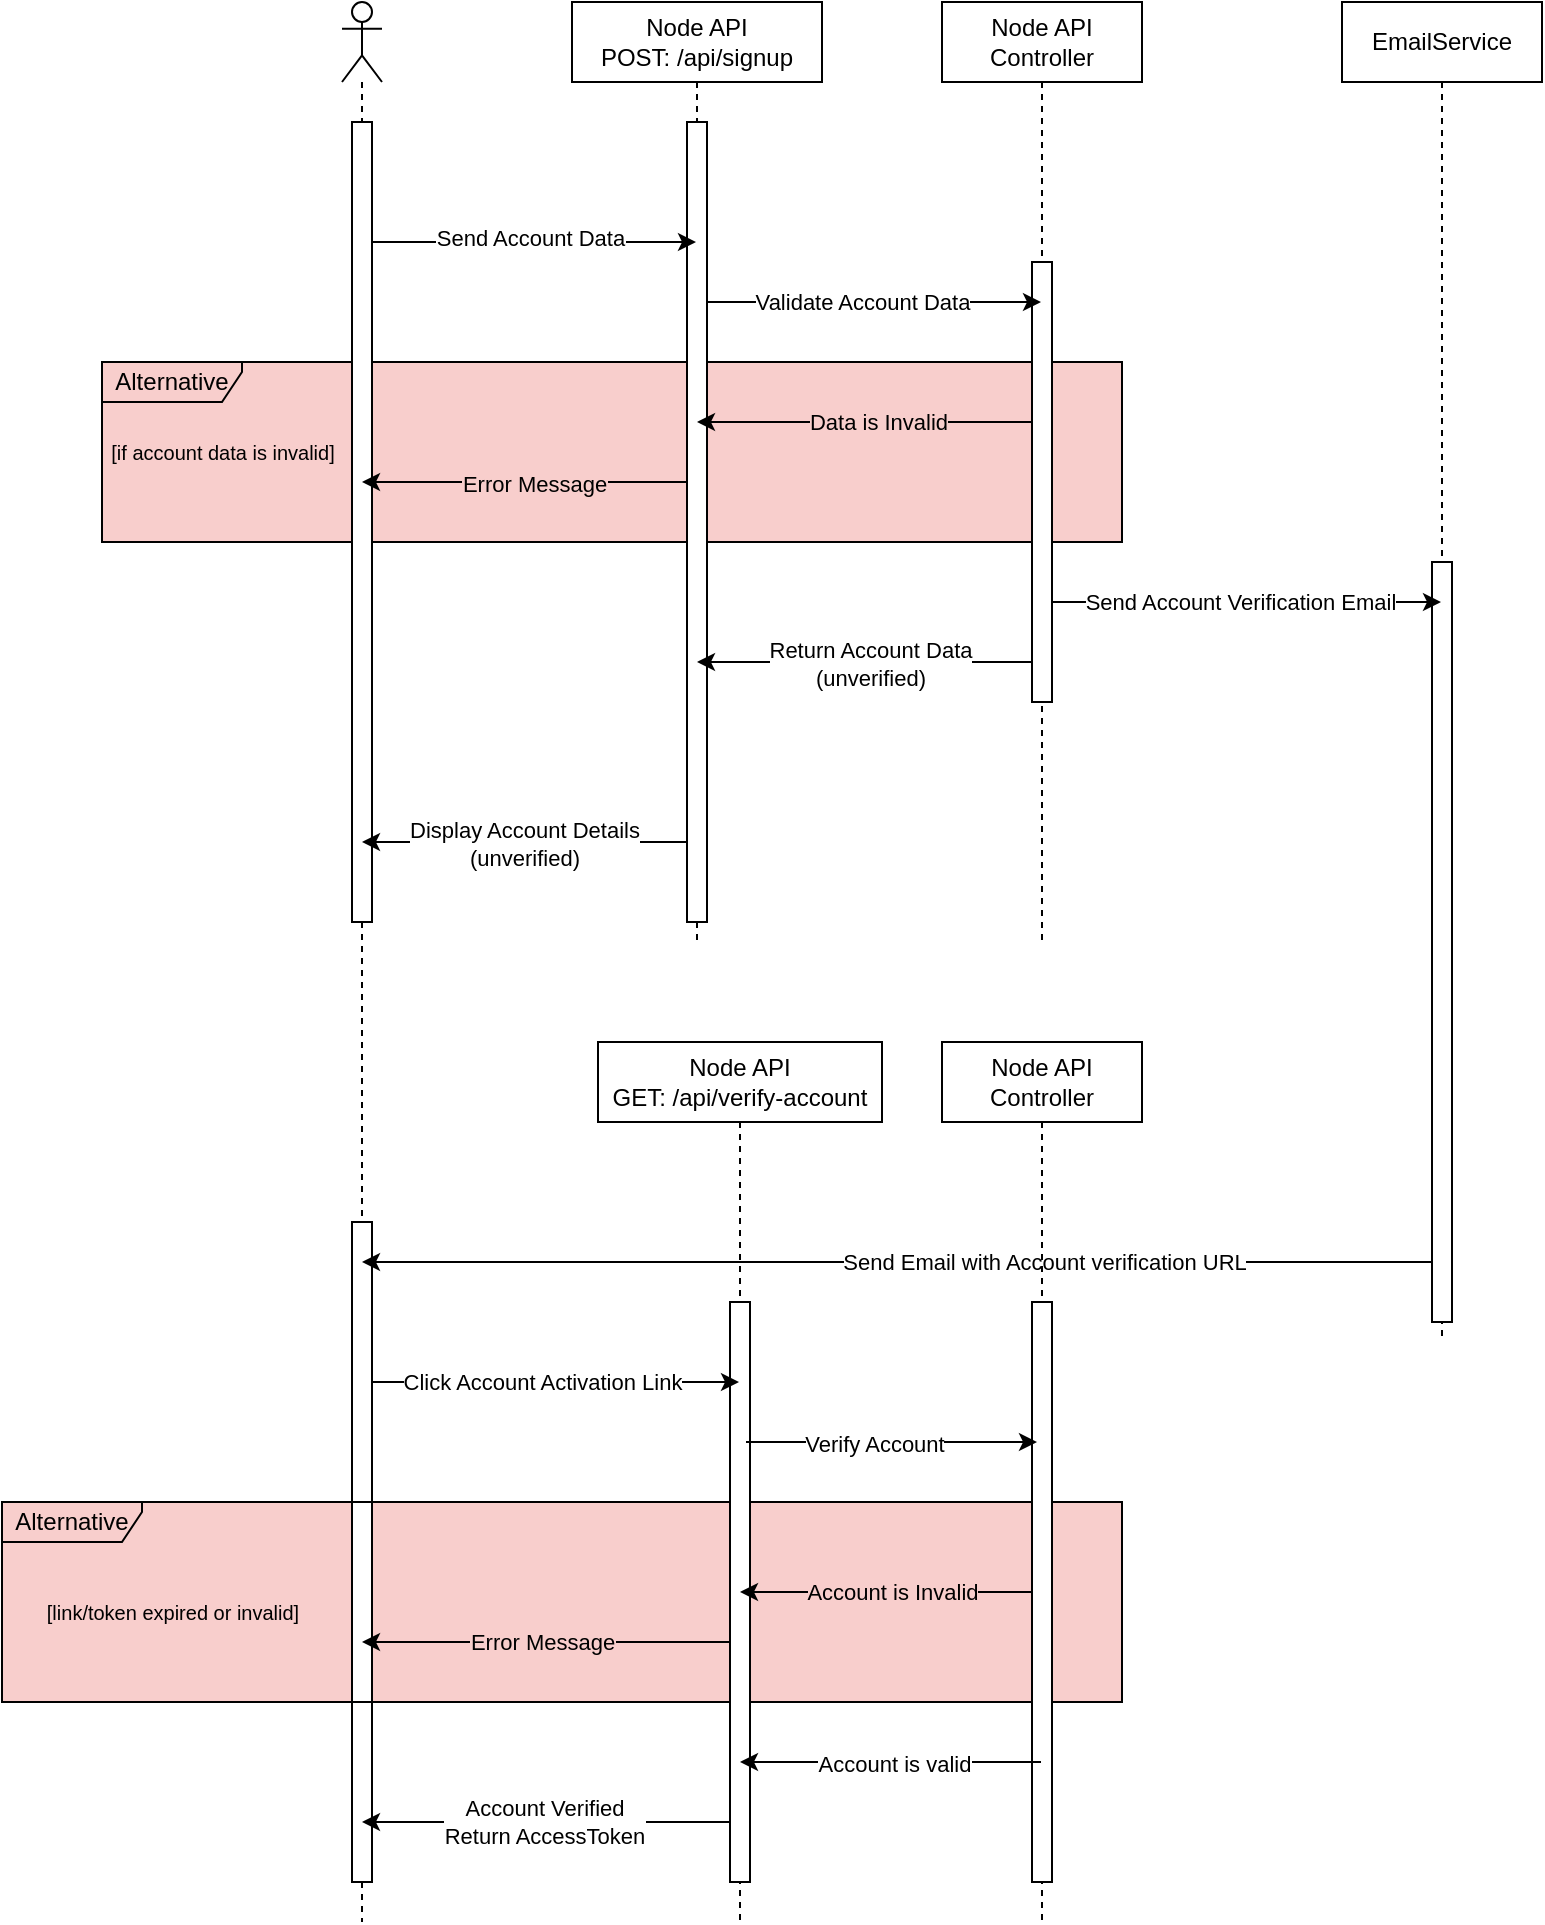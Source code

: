 <mxfile version="21.1.2" type="device">
  <diagram name="Page-1" id="2YBvvXClWsGukQMizWep">
    <mxGraphModel dx="2284" dy="781" grid="1" gridSize="10" guides="1" tooltips="1" connect="1" arrows="1" fold="1" page="1" pageScale="1" pageWidth="850" pageHeight="1100" math="0" shadow="0">
      <root>
        <mxCell id="0" />
        <mxCell id="1" parent="0" />
        <mxCell id="_EzXlRe2JkendjgQV3HR-20" value="" style="rounded=0;whiteSpace=wrap;html=1;fillColor=#f8cecc;strokeColor=none;" parent="1" vertex="1">
          <mxGeometry x="-20" y="1290" width="560" height="100" as="geometry" />
        </mxCell>
        <mxCell id="7N-NiP9JxCAHFGRjl6bu-51" value="" style="rounded=0;whiteSpace=wrap;html=1;strokeColor=#b85450;fillColor=#F8CECC;" parent="1" vertex="1">
          <mxGeometry x="30" y="720" width="510" height="90" as="geometry" />
        </mxCell>
        <mxCell id="7N-NiP9JxCAHFGRjl6bu-17" value="Alternative" style="shape=umlFrame;whiteSpace=wrap;html=1;pointerEvents=0;width=70;height=20;fillColor=none;" parent="1" vertex="1">
          <mxGeometry x="30" y="720" width="510" height="90" as="geometry" />
        </mxCell>
        <mxCell id="7N-NiP9JxCAHFGRjl6bu-5" value="" style="shape=umlLifeline;perimeter=lifelinePerimeter;whiteSpace=wrap;html=1;container=1;dropTarget=0;collapsible=0;recursiveResize=0;outlineConnect=0;portConstraint=eastwest;newEdgeStyle={&quot;edgeStyle&quot;:&quot;elbowEdgeStyle&quot;,&quot;elbow&quot;:&quot;vertical&quot;,&quot;curved&quot;:0,&quot;rounded&quot;:0};participant=umlActor;" parent="1" vertex="1">
          <mxGeometry x="150" y="540" width="20" height="960" as="geometry" />
        </mxCell>
        <mxCell id="7N-NiP9JxCAHFGRjl6bu-11" value="" style="html=1;points=[];perimeter=orthogonalPerimeter;outlineConnect=0;targetShapes=umlLifeline;portConstraint=eastwest;newEdgeStyle={&quot;edgeStyle&quot;:&quot;elbowEdgeStyle&quot;,&quot;elbow&quot;:&quot;vertical&quot;,&quot;curved&quot;:0,&quot;rounded&quot;:0};" parent="7N-NiP9JxCAHFGRjl6bu-5" vertex="1">
          <mxGeometry x="5" y="60" width="10" height="400" as="geometry" />
        </mxCell>
        <mxCell id="8Z1Fk8jEc5lNHTqlbpwz-11" value="" style="html=1;points=[];perimeter=orthogonalPerimeter;outlineConnect=0;targetShapes=umlLifeline;portConstraint=eastwest;newEdgeStyle={&quot;edgeStyle&quot;:&quot;elbowEdgeStyle&quot;,&quot;elbow&quot;:&quot;vertical&quot;,&quot;curved&quot;:0,&quot;rounded&quot;:0};" parent="7N-NiP9JxCAHFGRjl6bu-5" vertex="1">
          <mxGeometry x="5" y="610" width="10" height="330" as="geometry" />
        </mxCell>
        <mxCell id="gMRcC_oGY5RNC6VV0vWH-1" style="edgeStyle=elbowEdgeStyle;rounded=0;orthogonalLoop=1;jettySize=auto;html=1;elbow=vertical;curved=0;" parent="1" source="7N-NiP9JxCAHFGRjl6bu-6" target="7N-NiP9JxCAHFGRjl6bu-5" edge="1">
          <mxGeometry relative="1" as="geometry">
            <Array as="points">
              <mxPoint x="240" y="960" />
            </Array>
          </mxGeometry>
        </mxCell>
        <mxCell id="gMRcC_oGY5RNC6VV0vWH-2" value="Display Account Details&lt;br&gt;(unverified)" style="edgeLabel;html=1;align=center;verticalAlign=middle;resizable=0;points=[];" parent="gMRcC_oGY5RNC6VV0vWH-1" vertex="1" connectable="0">
          <mxGeometry x="0.361" y="1" relative="1" as="geometry">
            <mxPoint x="27" as="offset" />
          </mxGeometry>
        </mxCell>
        <mxCell id="7N-NiP9JxCAHFGRjl6bu-6" value="Node API&lt;br&gt;POST: /api/signup" style="shape=umlLifeline;perimeter=lifelinePerimeter;whiteSpace=wrap;html=1;container=1;dropTarget=0;collapsible=0;recursiveResize=0;outlineConnect=0;portConstraint=eastwest;newEdgeStyle={&quot;edgeStyle&quot;:&quot;elbowEdgeStyle&quot;,&quot;elbow&quot;:&quot;vertical&quot;,&quot;curved&quot;:0,&quot;rounded&quot;:0};" parent="1" vertex="1">
          <mxGeometry x="265" y="540" width="125" height="470" as="geometry" />
        </mxCell>
        <mxCell id="7N-NiP9JxCAHFGRjl6bu-16" value="" style="html=1;points=[];perimeter=orthogonalPerimeter;outlineConnect=0;targetShapes=umlLifeline;portConstraint=eastwest;newEdgeStyle={&quot;edgeStyle&quot;:&quot;elbowEdgeStyle&quot;,&quot;elbow&quot;:&quot;vertical&quot;,&quot;curved&quot;:0,&quot;rounded&quot;:0};" parent="7N-NiP9JxCAHFGRjl6bu-6" vertex="1">
          <mxGeometry x="57.5" y="60" width="10" height="400" as="geometry" />
        </mxCell>
        <mxCell id="8Z1Fk8jEc5lNHTqlbpwz-6" style="edgeStyle=elbowEdgeStyle;rounded=0;orthogonalLoop=1;jettySize=auto;html=1;elbow=vertical;curved=0;" parent="1" source="7N-NiP9JxCAHFGRjl6bu-7" target="7N-NiP9JxCAHFGRjl6bu-6" edge="1">
          <mxGeometry relative="1" as="geometry">
            <Array as="points">
              <mxPoint x="420" y="870" />
            </Array>
          </mxGeometry>
        </mxCell>
        <mxCell id="8Z1Fk8jEc5lNHTqlbpwz-7" value="Return Account Data&lt;br&gt;(unverified)" style="edgeLabel;html=1;align=center;verticalAlign=middle;resizable=0;points=[];" parent="8Z1Fk8jEc5lNHTqlbpwz-6" vertex="1" connectable="0">
          <mxGeometry x="0.177" y="2" relative="1" as="geometry">
            <mxPoint x="15" y="-1" as="offset" />
          </mxGeometry>
        </mxCell>
        <mxCell id="7N-NiP9JxCAHFGRjl6bu-7" value="Node API&lt;br&gt;Controller" style="shape=umlLifeline;perimeter=lifelinePerimeter;whiteSpace=wrap;html=1;container=1;dropTarget=0;collapsible=0;recursiveResize=0;outlineConnect=0;portConstraint=eastwest;newEdgeStyle={&quot;edgeStyle&quot;:&quot;elbowEdgeStyle&quot;,&quot;elbow&quot;:&quot;vertical&quot;,&quot;curved&quot;:0,&quot;rounded&quot;:0};" parent="1" vertex="1">
          <mxGeometry x="450" y="540" width="100" height="470" as="geometry" />
        </mxCell>
        <mxCell id="7N-NiP9JxCAHFGRjl6bu-26" value="" style="html=1;points=[];perimeter=orthogonalPerimeter;outlineConnect=0;targetShapes=umlLifeline;portConstraint=eastwest;newEdgeStyle={&quot;edgeStyle&quot;:&quot;elbowEdgeStyle&quot;,&quot;elbow&quot;:&quot;vertical&quot;,&quot;curved&quot;:0,&quot;rounded&quot;:0};" parent="7N-NiP9JxCAHFGRjl6bu-7" vertex="1">
          <mxGeometry x="45" y="130" width="10" height="220" as="geometry" />
        </mxCell>
        <mxCell id="7N-NiP9JxCAHFGRjl6bu-19" value="&lt;font style=&quot;font-size: 10px;&quot;&gt;[if account data is invalid]&lt;/font&gt;" style="text;html=1;align=center;verticalAlign=middle;resizable=0;points=[];autosize=1;strokeColor=none;fillColor=none;" parent="1" vertex="1">
          <mxGeometry x="20" y="750" width="140" height="30" as="geometry" />
        </mxCell>
        <mxCell id="7N-NiP9JxCAHFGRjl6bu-28" style="edgeStyle=elbowEdgeStyle;rounded=0;orthogonalLoop=1;jettySize=auto;html=1;elbow=vertical;curved=0;labelBackgroundColor=#FFFFFF;" parent="1" source="7N-NiP9JxCAHFGRjl6bu-16" target="7N-NiP9JxCAHFGRjl6bu-7" edge="1">
          <mxGeometry relative="1" as="geometry">
            <Array as="points">
              <mxPoint x="360" y="690" />
              <mxPoint x="420" y="680" />
            </Array>
          </mxGeometry>
        </mxCell>
        <mxCell id="7N-NiP9JxCAHFGRjl6bu-33" value="Validate Account Data" style="edgeLabel;html=1;align=center;verticalAlign=middle;resizable=0;points=[];labelBackgroundColor=#FFFFFF;" parent="7N-NiP9JxCAHFGRjl6bu-28" vertex="1" connectable="0">
          <mxGeometry x="-0.071" y="-3" relative="1" as="geometry">
            <mxPoint y="-3" as="offset" />
          </mxGeometry>
        </mxCell>
        <mxCell id="7N-NiP9JxCAHFGRjl6bu-29" style="edgeStyle=elbowEdgeStyle;rounded=0;orthogonalLoop=1;jettySize=auto;html=1;elbow=vertical;curved=0;" parent="1" source="7N-NiP9JxCAHFGRjl6bu-11" target="7N-NiP9JxCAHFGRjl6bu-6" edge="1">
          <mxGeometry relative="1" as="geometry">
            <Array as="points">
              <mxPoint x="240" y="660" />
              <mxPoint x="230" y="660" />
            </Array>
          </mxGeometry>
        </mxCell>
        <mxCell id="7N-NiP9JxCAHFGRjl6bu-32" value="Send Account Data" style="edgeLabel;html=1;align=center;verticalAlign=middle;resizable=0;points=[];labelBackgroundColor=#FFFFFF;" parent="7N-NiP9JxCAHFGRjl6bu-29" vertex="1" connectable="0">
          <mxGeometry x="-0.375" y="2" relative="1" as="geometry">
            <mxPoint x="28" as="offset" />
          </mxGeometry>
        </mxCell>
        <mxCell id="7N-NiP9JxCAHFGRjl6bu-30" style="edgeStyle=elbowEdgeStyle;rounded=0;orthogonalLoop=1;jettySize=auto;html=1;elbow=vertical;curved=0;" parent="1" source="7N-NiP9JxCAHFGRjl6bu-26" target="7N-NiP9JxCAHFGRjl6bu-6" edge="1">
          <mxGeometry relative="1" as="geometry">
            <Array as="points">
              <mxPoint x="450" y="750" />
              <mxPoint x="370" y="720" />
            </Array>
          </mxGeometry>
        </mxCell>
        <mxCell id="7N-NiP9JxCAHFGRjl6bu-34" value="Data is Invalid" style="edgeLabel;html=1;align=center;verticalAlign=middle;resizable=0;points=[];labelBackgroundColor=#F8CECC;" parent="7N-NiP9JxCAHFGRjl6bu-30" vertex="1" connectable="0">
          <mxGeometry x="0.2" relative="1" as="geometry">
            <mxPoint x="23" as="offset" />
          </mxGeometry>
        </mxCell>
        <mxCell id="7N-NiP9JxCAHFGRjl6bu-31" style="edgeStyle=elbowEdgeStyle;rounded=0;orthogonalLoop=1;jettySize=auto;html=1;elbow=vertical;curved=0;" parent="1" source="7N-NiP9JxCAHFGRjl6bu-16" target="7N-NiP9JxCAHFGRjl6bu-5" edge="1">
          <mxGeometry relative="1" as="geometry">
            <Array as="points">
              <mxPoint x="280" y="780" />
              <mxPoint x="260" y="750" />
            </Array>
          </mxGeometry>
        </mxCell>
        <mxCell id="7N-NiP9JxCAHFGRjl6bu-35" value="Error Message" style="edgeLabel;html=1;align=center;verticalAlign=middle;resizable=0;points=[];labelBackgroundColor=#F8CECC;" parent="7N-NiP9JxCAHFGRjl6bu-31" vertex="1" connectable="0">
          <mxGeometry x="0.282" y="1" relative="1" as="geometry">
            <mxPoint x="27" as="offset" />
          </mxGeometry>
        </mxCell>
        <mxCell id="8Z1Fk8jEc5lNHTqlbpwz-5" value="EmailService" style="shape=umlLifeline;perimeter=lifelinePerimeter;whiteSpace=wrap;html=1;container=1;dropTarget=0;collapsible=0;recursiveResize=0;outlineConnect=0;portConstraint=eastwest;newEdgeStyle={&quot;edgeStyle&quot;:&quot;elbowEdgeStyle&quot;,&quot;elbow&quot;:&quot;vertical&quot;,&quot;curved&quot;:0,&quot;rounded&quot;:0};" parent="1" vertex="1">
          <mxGeometry x="650" y="540" width="100" height="670" as="geometry" />
        </mxCell>
        <mxCell id="8Z1Fk8jEc5lNHTqlbpwz-8" value="" style="html=1;points=[];perimeter=orthogonalPerimeter;outlineConnect=0;targetShapes=umlLifeline;portConstraint=eastwest;newEdgeStyle={&quot;edgeStyle&quot;:&quot;elbowEdgeStyle&quot;,&quot;elbow&quot;:&quot;vertical&quot;,&quot;curved&quot;:0,&quot;rounded&quot;:0};" parent="8Z1Fk8jEc5lNHTqlbpwz-5" vertex="1">
          <mxGeometry x="45" y="280" width="10" height="380" as="geometry" />
        </mxCell>
        <mxCell id="8Z1Fk8jEc5lNHTqlbpwz-9" style="edgeStyle=elbowEdgeStyle;rounded=0;orthogonalLoop=1;jettySize=auto;html=1;elbow=vertical;curved=0;" parent="1" source="7N-NiP9JxCAHFGRjl6bu-26" target="8Z1Fk8jEc5lNHTqlbpwz-5" edge="1">
          <mxGeometry relative="1" as="geometry">
            <Array as="points">
              <mxPoint x="580" y="840" />
            </Array>
          </mxGeometry>
        </mxCell>
        <mxCell id="8Z1Fk8jEc5lNHTqlbpwz-10" value="Send Account Verification Email" style="edgeLabel;html=1;align=center;verticalAlign=middle;resizable=0;points=[];" parent="8Z1Fk8jEc5lNHTqlbpwz-9" vertex="1" connectable="0">
          <mxGeometry x="-0.152" y="-2" relative="1" as="geometry">
            <mxPoint x="11" y="-2" as="offset" />
          </mxGeometry>
        </mxCell>
        <mxCell id="8Z1Fk8jEc5lNHTqlbpwz-12" style="edgeStyle=elbowEdgeStyle;rounded=0;orthogonalLoop=1;jettySize=auto;html=1;elbow=vertical;curved=0;" parent="1" source="8Z1Fk8jEc5lNHTqlbpwz-8" target="7N-NiP9JxCAHFGRjl6bu-5" edge="1">
          <mxGeometry relative="1" as="geometry">
            <Array as="points">
              <mxPoint x="660" y="1170" />
              <mxPoint x="400" y="1130" />
            </Array>
          </mxGeometry>
        </mxCell>
        <mxCell id="8Z1Fk8jEc5lNHTqlbpwz-13" value="Send Email with Account verification URL" style="edgeLabel;html=1;align=center;verticalAlign=middle;resizable=0;points=[];" parent="8Z1Fk8jEc5lNHTqlbpwz-12" vertex="1" connectable="0">
          <mxGeometry x="0.038" relative="1" as="geometry">
            <mxPoint x="83" as="offset" />
          </mxGeometry>
        </mxCell>
        <mxCell id="_EzXlRe2JkendjgQV3HR-6" value="Alternative" style="shape=umlFrame;whiteSpace=wrap;html=1;pointerEvents=0;width=70;height=20;fillColor=none;" parent="1" vertex="1">
          <mxGeometry x="-20" y="1290" width="560" height="100" as="geometry" />
        </mxCell>
        <mxCell id="_EzXlRe2JkendjgQV3HR-7" value="Node API&lt;br&gt;Controller" style="shape=umlLifeline;perimeter=lifelinePerimeter;whiteSpace=wrap;html=1;container=1;dropTarget=0;collapsible=0;recursiveResize=0;outlineConnect=0;portConstraint=eastwest;newEdgeStyle={&quot;edgeStyle&quot;:&quot;elbowEdgeStyle&quot;,&quot;elbow&quot;:&quot;vertical&quot;,&quot;curved&quot;:0,&quot;rounded&quot;:0};" parent="1" vertex="1">
          <mxGeometry x="450" y="1060" width="100" height="440" as="geometry" />
        </mxCell>
        <mxCell id="_EzXlRe2JkendjgQV3HR-8" value="" style="html=1;points=[];perimeter=orthogonalPerimeter;outlineConnect=0;targetShapes=umlLifeline;portConstraint=eastwest;newEdgeStyle={&quot;edgeStyle&quot;:&quot;elbowEdgeStyle&quot;,&quot;elbow&quot;:&quot;vertical&quot;,&quot;curved&quot;:0,&quot;rounded&quot;:0};" parent="_EzXlRe2JkendjgQV3HR-7" vertex="1">
          <mxGeometry x="45" y="130" width="10" height="290" as="geometry" />
        </mxCell>
        <mxCell id="_EzXlRe2JkendjgQV3HR-23" style="edgeStyle=elbowEdgeStyle;rounded=0;orthogonalLoop=1;jettySize=auto;html=1;elbow=vertical;curved=0;" parent="1" source="_EzXlRe2JkendjgQV3HR-1" target="7N-NiP9JxCAHFGRjl6bu-5" edge="1">
          <mxGeometry relative="1" as="geometry">
            <Array as="points">
              <mxPoint x="270" y="1450" />
            </Array>
          </mxGeometry>
        </mxCell>
        <mxCell id="_EzXlRe2JkendjgQV3HR-24" value="Account Verified&lt;br&gt;Return AccessToken" style="edgeLabel;html=1;align=center;verticalAlign=middle;resizable=0;points=[];" parent="_EzXlRe2JkendjgQV3HR-23" vertex="1" connectable="0">
          <mxGeometry x="0.04" relative="1" as="geometry">
            <mxPoint as="offset" />
          </mxGeometry>
        </mxCell>
        <mxCell id="_EzXlRe2JkendjgQV3HR-1" value="Node API&lt;br&gt;GET: /api/verify-account" style="shape=umlLifeline;perimeter=lifelinePerimeter;whiteSpace=wrap;html=1;container=1;dropTarget=0;collapsible=0;recursiveResize=0;outlineConnect=0;portConstraint=eastwest;newEdgeStyle={&quot;edgeStyle&quot;:&quot;elbowEdgeStyle&quot;,&quot;elbow&quot;:&quot;vertical&quot;,&quot;curved&quot;:0,&quot;rounded&quot;:0};" parent="1" vertex="1">
          <mxGeometry x="278" y="1060" width="142" height="440" as="geometry" />
        </mxCell>
        <mxCell id="_EzXlRe2JkendjgQV3HR-2" value="" style="html=1;points=[];perimeter=orthogonalPerimeter;outlineConnect=0;targetShapes=umlLifeline;portConstraint=eastwest;newEdgeStyle={&quot;edgeStyle&quot;:&quot;elbowEdgeStyle&quot;,&quot;elbow&quot;:&quot;vertical&quot;,&quot;curved&quot;:0,&quot;rounded&quot;:0};" parent="_EzXlRe2JkendjgQV3HR-1" vertex="1">
          <mxGeometry x="66" y="130" width="10" height="290" as="geometry" />
        </mxCell>
        <mxCell id="_EzXlRe2JkendjgQV3HR-3" style="edgeStyle=elbowEdgeStyle;rounded=0;orthogonalLoop=1;jettySize=auto;html=1;elbow=vertical;curved=0;" parent="1" source="8Z1Fk8jEc5lNHTqlbpwz-11" target="_EzXlRe2JkendjgQV3HR-1" edge="1">
          <mxGeometry relative="1" as="geometry">
            <Array as="points">
              <mxPoint x="250" y="1230" />
            </Array>
          </mxGeometry>
        </mxCell>
        <mxCell id="_EzXlRe2JkendjgQV3HR-4" value="Click Account Activation Link" style="edgeLabel;html=1;align=center;verticalAlign=middle;resizable=0;points=[];" parent="_EzXlRe2JkendjgQV3HR-3" vertex="1" connectable="0">
          <mxGeometry x="-0.281" y="-1" relative="1" as="geometry">
            <mxPoint x="19" y="-1" as="offset" />
          </mxGeometry>
        </mxCell>
        <mxCell id="_EzXlRe2JkendjgQV3HR-9" style="edgeStyle=elbowEdgeStyle;rounded=0;orthogonalLoop=1;jettySize=auto;html=1;elbow=vertical;curved=0;" parent="1" edge="1">
          <mxGeometry relative="1" as="geometry">
            <mxPoint x="352" y="1260" as="sourcePoint" />
            <mxPoint x="497.5" y="1260" as="targetPoint" />
          </mxGeometry>
        </mxCell>
        <mxCell id="_EzXlRe2JkendjgQV3HR-10" value="Verify Account" style="edgeLabel;html=1;align=center;verticalAlign=middle;resizable=0;points=[];" parent="_EzXlRe2JkendjgQV3HR-9" vertex="1" connectable="0">
          <mxGeometry x="-0.12" y="-1" relative="1" as="geometry">
            <mxPoint as="offset" />
          </mxGeometry>
        </mxCell>
        <mxCell id="_EzXlRe2JkendjgQV3HR-13" style="edgeStyle=elbowEdgeStyle;rounded=0;orthogonalLoop=1;jettySize=auto;html=1;elbow=vertical;curved=0;" parent="1" source="_EzXlRe2JkendjgQV3HR-8" target="_EzXlRe2JkendjgQV3HR-1" edge="1">
          <mxGeometry relative="1" as="geometry">
            <Array as="points">
              <mxPoint x="410" y="1360" />
              <mxPoint x="420" y="1320" />
            </Array>
          </mxGeometry>
        </mxCell>
        <mxCell id="_EzXlRe2JkendjgQV3HR-14" value="Account is Invalid" style="edgeLabel;html=1;align=center;verticalAlign=middle;resizable=0;points=[];labelBackgroundColor=#F8CECC;" parent="_EzXlRe2JkendjgQV3HR-13" vertex="1" connectable="0">
          <mxGeometry x="0.146" y="-2" relative="1" as="geometry">
            <mxPoint x="13" y="2" as="offset" />
          </mxGeometry>
        </mxCell>
        <mxCell id="_EzXlRe2JkendjgQV3HR-15" style="edgeStyle=elbowEdgeStyle;rounded=0;orthogonalLoop=1;jettySize=auto;html=1;elbow=vertical;curved=0;" parent="1" source="_EzXlRe2JkendjgQV3HR-2" target="7N-NiP9JxCAHFGRjl6bu-5" edge="1">
          <mxGeometry relative="1" as="geometry">
            <Array as="points">
              <mxPoint x="260" y="1360" />
            </Array>
          </mxGeometry>
        </mxCell>
        <mxCell id="_EzXlRe2JkendjgQV3HR-17" value="Error Message" style="edgeLabel;html=1;align=center;verticalAlign=middle;resizable=0;points=[];labelBackgroundColor=#F8CECC;" parent="_EzXlRe2JkendjgQV3HR-15" vertex="1" connectable="0">
          <mxGeometry x="0.291" relative="1" as="geometry">
            <mxPoint x="25" as="offset" />
          </mxGeometry>
        </mxCell>
        <mxCell id="_EzXlRe2JkendjgQV3HR-19" value="&lt;font style=&quot;font-size: 10px;&quot;&gt;[link/token expired or invalid]&lt;/font&gt;" style="text;html=1;align=center;verticalAlign=middle;resizable=0;points=[];autosize=1;strokeColor=none;fillColor=none;" parent="1" vertex="1">
          <mxGeometry x="-10" y="1330" width="150" height="30" as="geometry" />
        </mxCell>
        <mxCell id="_EzXlRe2JkendjgQV3HR-21" style="edgeStyle=elbowEdgeStyle;rounded=0;orthogonalLoop=1;jettySize=auto;html=1;elbow=vertical;curved=0;" parent="1" source="_EzXlRe2JkendjgQV3HR-7" target="_EzXlRe2JkendjgQV3HR-1" edge="1">
          <mxGeometry relative="1" as="geometry">
            <Array as="points">
              <mxPoint x="430" y="1420" />
            </Array>
          </mxGeometry>
        </mxCell>
        <mxCell id="_EzXlRe2JkendjgQV3HR-22" value="Account is valid" style="edgeLabel;html=1;align=center;verticalAlign=middle;resizable=0;points=[];" parent="_EzXlRe2JkendjgQV3HR-21" vertex="1" connectable="0">
          <mxGeometry x="0.289" y="1" relative="1" as="geometry">
            <mxPoint x="23" as="offset" />
          </mxGeometry>
        </mxCell>
      </root>
    </mxGraphModel>
  </diagram>
</mxfile>
